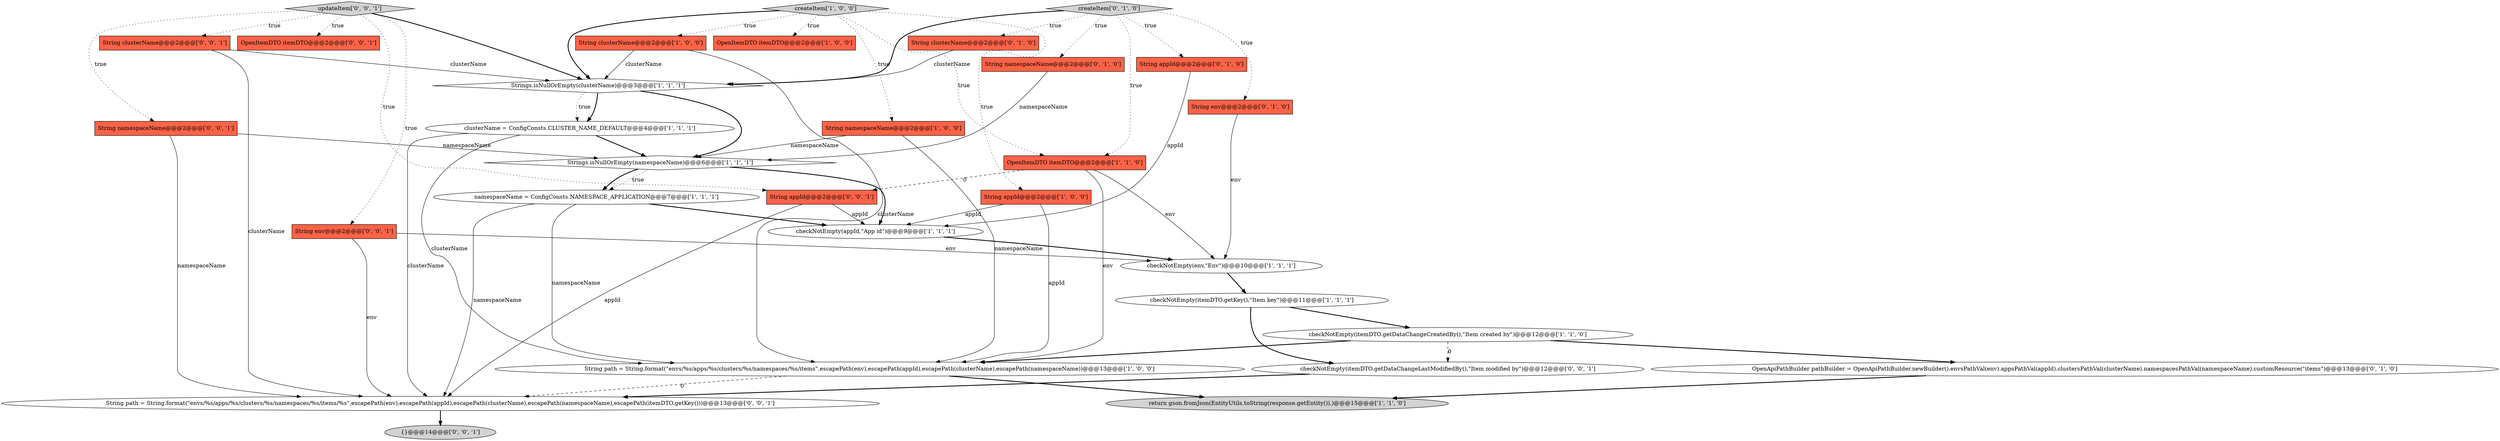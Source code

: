 digraph {
16 [style = filled, label = "String clusterName@@@2@@@['0', '1', '0']", fillcolor = tomato, shape = box image = "AAA0AAABBB2BBB"];
6 [style = filled, label = "String namespaceName@@@2@@@['1', '0', '0']", fillcolor = tomato, shape = box image = "AAA0AAABBB1BBB"];
24 [style = filled, label = "updateItem['0', '0', '1']", fillcolor = lightgray, shape = diamond image = "AAA0AAABBB3BBB"];
28 [style = filled, label = "String clusterName@@@2@@@['0', '0', '1']", fillcolor = tomato, shape = box image = "AAA0AAABBB3BBB"];
0 [style = filled, label = "Strings.isNullOrEmpty(clusterName)@@@3@@@['1', '1', '1']", fillcolor = white, shape = diamond image = "AAA0AAABBB1BBB"];
22 [style = filled, label = "String namespaceName@@@2@@@['0', '0', '1']", fillcolor = tomato, shape = box image = "AAA0AAABBB3BBB"];
11 [style = filled, label = "String path = String.format(\"envs/%s/apps/%s/clusters/%s/namespaces/%s/items\",escapePath(env),escapePath(appId),escapePath(clusterName),escapePath(namespaceName))@@@13@@@['1', '0', '0']", fillcolor = white, shape = ellipse image = "AAA0AAABBB1BBB"];
10 [style = filled, label = "createItem['1', '0', '0']", fillcolor = lightgray, shape = diamond image = "AAA0AAABBB1BBB"];
26 [style = filled, label = "{}@@@14@@@['0', '0', '1']", fillcolor = lightgray, shape = ellipse image = "AAA0AAABBB3BBB"];
30 [style = filled, label = "String path = String.format(\"envs/%s/apps/%s/clusters/%s/namespaces/%s/items/%s\",escapePath(env),escapePath(appId),escapePath(clusterName),escapePath(namespaceName),escapePath(itemDTO.getKey()))@@@13@@@['0', '0', '1']", fillcolor = white, shape = ellipse image = "AAA0AAABBB3BBB"];
5 [style = filled, label = "checkNotEmpty(itemDTO.getDataChangeCreatedBy(),\"Item created by\")@@@12@@@['1', '1', '0']", fillcolor = white, shape = ellipse image = "AAA0AAABBB1BBB"];
8 [style = filled, label = "String clusterName@@@2@@@['1', '0', '0']", fillcolor = tomato, shape = box image = "AAA0AAABBB1BBB"];
27 [style = filled, label = "String env@@@2@@@['0', '0', '1']", fillcolor = tomato, shape = box image = "AAA0AAABBB3BBB"];
29 [style = filled, label = "String appId@@@2@@@['0', '0', '1']", fillcolor = tomato, shape = box image = "AAA0AAABBB3BBB"];
9 [style = filled, label = "clusterName = ConfigConsts.CLUSTER_NAME_DEFAULT@@@4@@@['1', '1', '1']", fillcolor = white, shape = ellipse image = "AAA0AAABBB1BBB"];
12 [style = filled, label = "OpenItemDTO itemDTO@@@2@@@['1', '0', '0']", fillcolor = tomato, shape = box image = "AAA0AAABBB1BBB"];
23 [style = filled, label = "checkNotEmpty(itemDTO.getDataChangeLastModifiedBy(),\"Item modified by\")@@@12@@@['0', '0', '1']", fillcolor = white, shape = ellipse image = "AAA0AAABBB3BBB"];
4 [style = filled, label = "Strings.isNullOrEmpty(namespaceName)@@@6@@@['1', '1', '1']", fillcolor = white, shape = diamond image = "AAA0AAABBB1BBB"];
19 [style = filled, label = "String appId@@@2@@@['0', '1', '0']", fillcolor = tomato, shape = box image = "AAA0AAABBB2BBB"];
14 [style = filled, label = "OpenItemDTO itemDTO@@@2@@@['1', '1', '0']", fillcolor = tomato, shape = box image = "AAA0AAABBB1BBB"];
13 [style = filled, label = "String appId@@@2@@@['1', '0', '0']", fillcolor = tomato, shape = box image = "AAA0AAABBB1BBB"];
25 [style = filled, label = "OpenItemDTO itemDTO@@@2@@@['0', '0', '1']", fillcolor = tomato, shape = box image = "AAA0AAABBB3BBB"];
3 [style = filled, label = "checkNotEmpty(appId,\"App id\")@@@9@@@['1', '1', '1']", fillcolor = white, shape = ellipse image = "AAA0AAABBB1BBB"];
20 [style = filled, label = "OpenApiPathBuilder pathBuilder = OpenApiPathBuilder.newBuilder().envsPathVal(env).appsPathVal(appId).clustersPathVal(clusterName).namespacesPathVal(namespaceName).customResource(\"items\")@@@13@@@['0', '1', '0']", fillcolor = white, shape = ellipse image = "AAA0AAABBB2BBB"];
18 [style = filled, label = "String env@@@2@@@['0', '1', '0']", fillcolor = tomato, shape = box image = "AAA0AAABBB2BBB"];
17 [style = filled, label = "String namespaceName@@@2@@@['0', '1', '0']", fillcolor = tomato, shape = box image = "AAA0AAABBB2BBB"];
2 [style = filled, label = "namespaceName = ConfigConsts.NAMESPACE_APPLICATION@@@7@@@['1', '1', '1']", fillcolor = white, shape = ellipse image = "AAA0AAABBB1BBB"];
21 [style = filled, label = "createItem['0', '1', '0']", fillcolor = lightgray, shape = diamond image = "AAA0AAABBB2BBB"];
7 [style = filled, label = "return gson.fromJson(EntityUtils.toString(response.getEntity()),)@@@15@@@['1', '1', '0']", fillcolor = lightgray, shape = ellipse image = "AAA0AAABBB1BBB"];
1 [style = filled, label = "checkNotEmpty(itemDTO.getKey(),\"Item key\")@@@11@@@['1', '1', '1']", fillcolor = white, shape = ellipse image = "AAA0AAABBB1BBB"];
15 [style = filled, label = "checkNotEmpty(env,\"Env\")@@@10@@@['1', '1', '1']", fillcolor = white, shape = ellipse image = "AAA0AAABBB1BBB"];
28->0 [style = solid, label="clusterName"];
1->5 [style = bold, label=""];
10->8 [style = dotted, label="true"];
4->3 [style = bold, label=""];
13->11 [style = solid, label="appId"];
10->6 [style = dotted, label="true"];
10->12 [style = dotted, label="true"];
2->11 [style = solid, label="namespaceName"];
8->11 [style = solid, label="clusterName"];
0->9 [style = bold, label=""];
29->3 [style = solid, label="appId"];
23->30 [style = bold, label=""];
21->0 [style = bold, label=""];
6->4 [style = solid, label="namespaceName"];
24->25 [style = dotted, label="true"];
14->11 [style = solid, label="env"];
21->18 [style = dotted, label="true"];
5->20 [style = bold, label=""];
24->0 [style = bold, label=""];
9->11 [style = solid, label="clusterName"];
5->23 [style = dashed, label="0"];
6->11 [style = solid, label="namespaceName"];
24->29 [style = dotted, label="true"];
9->4 [style = bold, label=""];
2->3 [style = bold, label=""];
8->0 [style = solid, label="clusterName"];
30->26 [style = bold, label=""];
17->4 [style = solid, label="namespaceName"];
27->30 [style = solid, label="env"];
22->4 [style = solid, label="namespaceName"];
21->17 [style = dotted, label="true"];
9->30 [style = solid, label="clusterName"];
4->2 [style = bold, label=""];
3->15 [style = bold, label=""];
24->27 [style = dotted, label="true"];
24->28 [style = dotted, label="true"];
29->30 [style = solid, label="appId"];
14->15 [style = solid, label="env"];
1->23 [style = bold, label=""];
13->3 [style = solid, label="appId"];
10->14 [style = dotted, label="true"];
22->30 [style = solid, label="namespaceName"];
10->13 [style = dotted, label="true"];
0->4 [style = bold, label=""];
24->22 [style = dotted, label="true"];
21->19 [style = dotted, label="true"];
10->0 [style = bold, label=""];
2->30 [style = solid, label="namespaceName"];
21->14 [style = dotted, label="true"];
5->11 [style = bold, label=""];
19->3 [style = solid, label="appId"];
21->16 [style = dotted, label="true"];
20->7 [style = bold, label=""];
11->30 [style = dashed, label="0"];
18->15 [style = solid, label="env"];
28->30 [style = solid, label="clusterName"];
0->9 [style = dotted, label="true"];
14->29 [style = dashed, label="0"];
16->0 [style = solid, label="clusterName"];
27->15 [style = solid, label="env"];
4->2 [style = dotted, label="true"];
11->7 [style = bold, label=""];
15->1 [style = bold, label=""];
}
